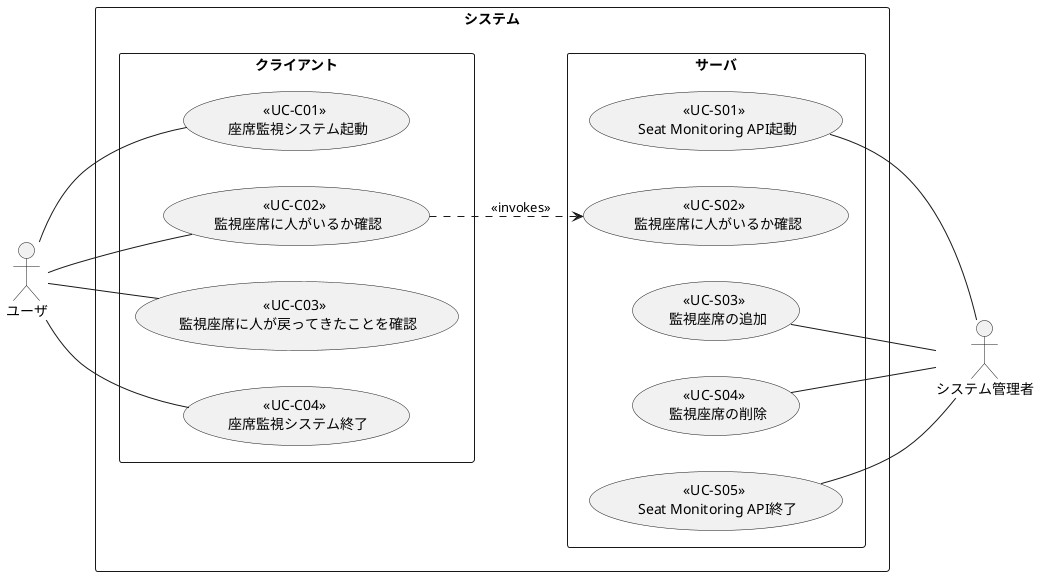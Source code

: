 @startuml ユースケース図
left to right direction
actor ユーザ
actor システム管理者

rectangle システム {
	rectangle クライアント {
		ユーザ -- (<<UC-C01>> \n 座席監視システム起動)
		ユーザ -- (<<UC-C02>> \n 監視座席に人がいるか確認)
		ユーザ -- (<<UC-C03>> \n 監視座席に人が戻ってきたことを確認)
		ユーザ -- (<<UC-C04>> \n 座席監視システム終了)
	}

	rectangle サーバ {
		(<<UC-S01>> \n Seat Monitoring API起動) -- システム管理者
		(<<UC-C02>> \n 監視座席に人がいるか確認) ..> (<<UC-S02>> \n 監視座席に人がいるか確認) : <<invokes>>
		(<<UC-S03>> \n 監視座席の追加) -- システム管理者
		(<<UC-S04>> \n 監視座席の削除) -- システム管理者
		(<<UC-S05>> \n Seat Monitoring API終了) -- システム管理者
	}
}
@enduml